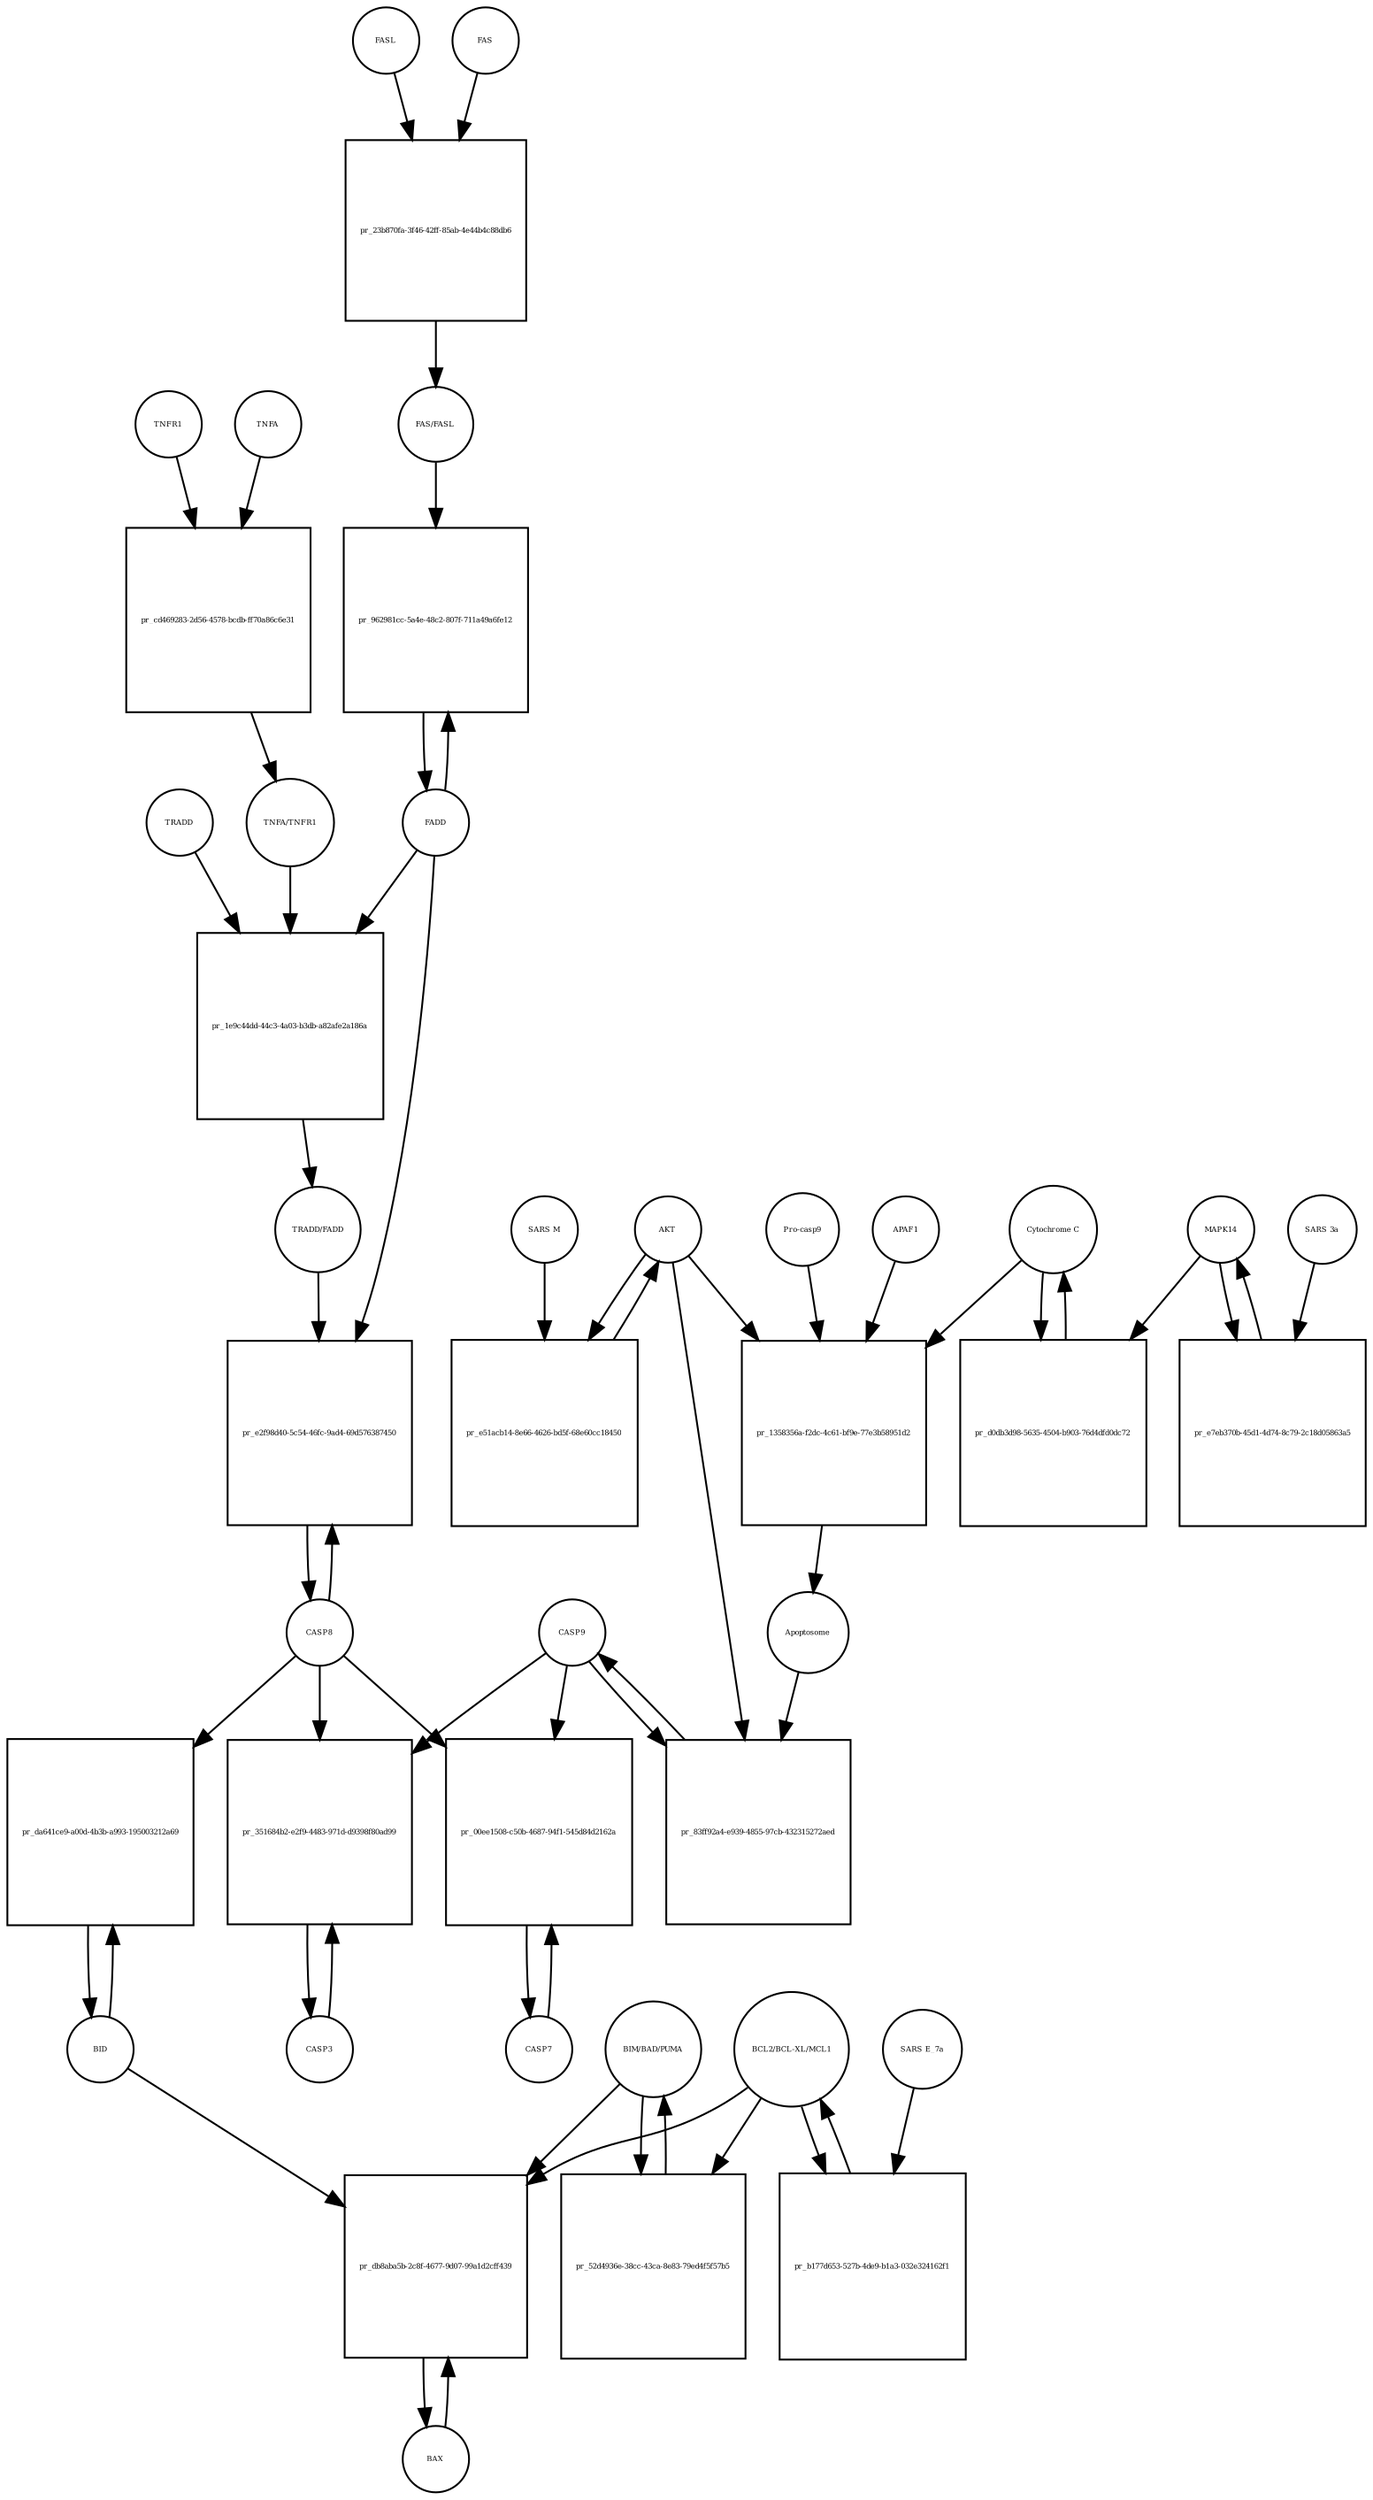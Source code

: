 strict digraph  {
FASL [annotation="", bipartite=0, cls=macromolecule, fontsize=4, label=FASL, shape=circle];
"pr_23b870fa-3f46-42ff-85ab-4e44b4c88db6" [annotation="", bipartite=1, cls=process, fontsize=4, label="pr_23b870fa-3f46-42ff-85ab-4e44b4c88db6", shape=square];
FAS [annotation="", bipartite=0, cls=macromolecule, fontsize=4, label=FAS, shape=circle];
"FAS/FASL" [annotation="", bipartite=0, cls=complex, fontsize=4, label="FAS/FASL", shape=circle];
TNFA [annotation="", bipartite=0, cls=macromolecule, fontsize=4, label=TNFA, shape=circle];
"pr_cd469283-2d56-4578-bcdb-ff70a86c6e31" [annotation="", bipartite=1, cls=process, fontsize=4, label="pr_cd469283-2d56-4578-bcdb-ff70a86c6e31", shape=square];
TNFR1 [annotation="", bipartite=0, cls=macromolecule, fontsize=4, label=TNFR1, shape=circle];
"TNFA/TNFR1" [annotation="", bipartite=0, cls=complex, fontsize=4, label="TNFA/TNFR1", shape=circle];
FADD [annotation="", bipartite=0, cls=macromolecule, fontsize=4, label=FADD, shape=circle];
"pr_962981cc-5a4e-48c2-807f-711a49a6fe12" [annotation="", bipartite=1, cls=process, fontsize=4, label="pr_962981cc-5a4e-48c2-807f-711a49a6fe12", shape=square];
CASP8 [annotation="", bipartite=0, cls=macromolecule, fontsize=4, label=CASP8, shape=circle];
"pr_e2f98d40-5c54-46fc-9ad4-69d576387450" [annotation="", bipartite=1, cls=process, fontsize=4, label="pr_e2f98d40-5c54-46fc-9ad4-69d576387450", shape=square];
"TRADD/FADD" [annotation="", bipartite=0, cls=complex, fontsize=4, label="TRADD/FADD", shape=circle];
CASP3 [annotation="", bipartite=0, cls=macromolecule, fontsize=4, label=CASP3, shape=circle];
"pr_351684b2-e2f9-4483-971d-d9398f80ad99" [annotation="", bipartite=1, cls=process, fontsize=4, label="pr_351684b2-e2f9-4483-971d-d9398f80ad99", shape=square];
CASP9 [annotation="", bipartite=0, cls=macromolecule, fontsize=4, label=CASP9, shape=circle];
"pr_83ff92a4-e939-4855-97cb-432315272aed" [annotation="", bipartite=1, cls=process, fontsize=4, label="pr_83ff92a4-e939-4855-97cb-432315272aed", shape=square];
Apoptosome [annotation="", bipartite=0, cls=complex, fontsize=4, label=Apoptosome, shape=circle];
AKT [annotation="", bipartite=0, cls=macromolecule, fontsize=4, label=AKT, shape=circle];
BID [annotation="", bipartite=0, cls=macromolecule, fontsize=4, label=BID, shape=circle];
"pr_da641ce9-a00d-4b3b-a993-195003212a69" [annotation="", bipartite=1, cls=process, fontsize=4, label="pr_da641ce9-a00d-4b3b-a993-195003212a69", shape=square];
BAX [annotation="", bipartite=0, cls=macromolecule, fontsize=4, label=BAX, shape=circle];
"pr_db8aba5b-2c8f-4677-9d07-99a1d2cff439" [annotation="", bipartite=1, cls=process, fontsize=4, label="pr_db8aba5b-2c8f-4677-9d07-99a1d2cff439", shape=square];
"BIM/BAD/PUMA" [annotation="", bipartite=0, cls=complex, fontsize=4, label="BIM/BAD/PUMA", shape=circle];
"BCL2/BCL-XL/MCL1" [annotation="", bipartite=0, cls=complex, fontsize=4, label="BCL2/BCL-XL/MCL1", shape=circle];
"Cytochrome C" [annotation="", bipartite=0, cls=macromolecule, fontsize=4, label="Cytochrome C", shape=circle];
"pr_d0db3d98-5635-4504-b903-76d4dfd0dc72" [annotation="", bipartite=1, cls=process, fontsize=4, label="pr_d0db3d98-5635-4504-b903-76d4dfd0dc72", shape=square];
MAPK14 [annotation="", bipartite=0, cls=macromolecule, fontsize=4, label=MAPK14, shape=circle];
APAF1 [annotation="", bipartite=0, cls=macromolecule, fontsize=4, label=APAF1, shape=circle];
"pr_1358356a-f2dc-4c61-bf9e-77e3b58951d2" [annotation="", bipartite=1, cls=process, fontsize=4, label="pr_1358356a-f2dc-4c61-bf9e-77e3b58951d2", shape=square];
"Pro-casp9" [annotation="", bipartite=0, cls=macromolecule, fontsize=4, label="Pro-casp9", shape=circle];
CASP7 [annotation="", bipartite=0, cls=macromolecule, fontsize=4, label=CASP7, shape=circle];
"pr_00ee1508-c50b-4687-94f1-545d84d2162a" [annotation="", bipartite=1, cls=process, fontsize=4, label="pr_00ee1508-c50b-4687-94f1-545d84d2162a", shape=square];
"pr_e51acb14-8e66-4626-bd5f-68e60cc18450" [annotation="", bipartite=1, cls=process, fontsize=4, label="pr_e51acb14-8e66-4626-bd5f-68e60cc18450", shape=square];
"SARS M" [annotation="", bipartite=0, cls=macromolecule, fontsize=4, label="SARS M", shape=circle];
"pr_1e9c44dd-44c3-4a03-b3db-a82afe2a186a" [annotation="", bipartite=1, cls=process, fontsize=4, label="pr_1e9c44dd-44c3-4a03-b3db-a82afe2a186a", shape=square];
TRADD [annotation="", bipartite=0, cls=macromolecule, fontsize=4, label=TRADD, shape=circle];
"pr_e7eb370b-45d1-4d74-8c79-2c18d05863a5" [annotation="", bipartite=1, cls=process, fontsize=4, label="pr_e7eb370b-45d1-4d74-8c79-2c18d05863a5", shape=square];
"SARS 3a" [annotation="", bipartite=0, cls=macromolecule, fontsize=4, label="SARS 3a", shape=circle];
"pr_52d4936e-38cc-43ca-8e83-79ed4f5f57b5" [annotation="", bipartite=1, cls=process, fontsize=4, label="pr_52d4936e-38cc-43ca-8e83-79ed4f5f57b5", shape=square];
"pr_b177d653-527b-4de9-b1a3-032e324162f1" [annotation="", bipartite=1, cls=process, fontsize=4, label="pr_b177d653-527b-4de9-b1a3-032e324162f1", shape=square];
"SARS E_7a" [annotation="", bipartite=0, cls=macromolecule, fontsize=4, label="SARS E_7a", shape=circle];
FASL -> "pr_23b870fa-3f46-42ff-85ab-4e44b4c88db6"  [annotation="", interaction_type=consumption];
"pr_23b870fa-3f46-42ff-85ab-4e44b4c88db6" -> "FAS/FASL"  [annotation="", interaction_type=production];
FAS -> "pr_23b870fa-3f46-42ff-85ab-4e44b4c88db6"  [annotation="", interaction_type=consumption];
"FAS/FASL" -> "pr_962981cc-5a4e-48c2-807f-711a49a6fe12"  [annotation="urn_miriam_kegg.pathway_hsa04210", interaction_type=catalysis];
TNFA -> "pr_cd469283-2d56-4578-bcdb-ff70a86c6e31"  [annotation="", interaction_type=consumption];
"pr_cd469283-2d56-4578-bcdb-ff70a86c6e31" -> "TNFA/TNFR1"  [annotation="", interaction_type=production];
TNFR1 -> "pr_cd469283-2d56-4578-bcdb-ff70a86c6e31"  [annotation="", interaction_type=consumption];
"TNFA/TNFR1" -> "pr_1e9c44dd-44c3-4a03-b3db-a82afe2a186a"  [annotation="urn_miriam_kegg.pathway_hsa04210", interaction_type=catalysis];
FADD -> "pr_962981cc-5a4e-48c2-807f-711a49a6fe12"  [annotation="", interaction_type=consumption];
FADD -> "pr_e2f98d40-5c54-46fc-9ad4-69d576387450"  [annotation="urn_miriam_kegg.pathway_hsa04210", interaction_type=catalysis];
FADD -> "pr_1e9c44dd-44c3-4a03-b3db-a82afe2a186a"  [annotation="", interaction_type=consumption];
"pr_962981cc-5a4e-48c2-807f-711a49a6fe12" -> FADD  [annotation="", interaction_type=production];
CASP8 -> "pr_e2f98d40-5c54-46fc-9ad4-69d576387450"  [annotation="", interaction_type=consumption];
CASP8 -> "pr_351684b2-e2f9-4483-971d-d9398f80ad99"  [annotation="urn_miriam_kegg.pathway_hsa04210", interaction_type=catalysis];
CASP8 -> "pr_da641ce9-a00d-4b3b-a993-195003212a69"  [annotation="urn_miriam_kegg.pathway_hsa04210", interaction_type=catalysis];
CASP8 -> "pr_00ee1508-c50b-4687-94f1-545d84d2162a"  [annotation="urn_miriam_kegg.pathway_hsa04210", interaction_type=catalysis];
"pr_e2f98d40-5c54-46fc-9ad4-69d576387450" -> CASP8  [annotation="", interaction_type=production];
"TRADD/FADD" -> "pr_e2f98d40-5c54-46fc-9ad4-69d576387450"  [annotation="urn_miriam_kegg.pathway_hsa04210", interaction_type=catalysis];
CASP3 -> "pr_351684b2-e2f9-4483-971d-d9398f80ad99"  [annotation="", interaction_type=consumption];
"pr_351684b2-e2f9-4483-971d-d9398f80ad99" -> CASP3  [annotation="", interaction_type=production];
CASP9 -> "pr_351684b2-e2f9-4483-971d-d9398f80ad99"  [annotation="urn_miriam_kegg.pathway_hsa04210", interaction_type=catalysis];
CASP9 -> "pr_83ff92a4-e939-4855-97cb-432315272aed"  [annotation="", interaction_type=consumption];
CASP9 -> "pr_00ee1508-c50b-4687-94f1-545d84d2162a"  [annotation="urn_miriam_kegg.pathway_hsa04210", interaction_type=catalysis];
"pr_83ff92a4-e939-4855-97cb-432315272aed" -> CASP9  [annotation="", interaction_type=production];
Apoptosome -> "pr_83ff92a4-e939-4855-97cb-432315272aed"  [annotation="urn_miriam_kegg.pathway_hsa04210", interaction_type=catalysis];
AKT -> "pr_83ff92a4-e939-4855-97cb-432315272aed"  [annotation="urn_miriam_kegg.pathway_hsa04210", interaction_type=inhibition];
AKT -> "pr_1358356a-f2dc-4c61-bf9e-77e3b58951d2"  [annotation="urn_miriam_kegg.pathway_hsa04210", interaction_type=inhibition];
AKT -> "pr_e51acb14-8e66-4626-bd5f-68e60cc18450"  [annotation="", interaction_type=consumption];
BID -> "pr_da641ce9-a00d-4b3b-a993-195003212a69"  [annotation="", interaction_type=consumption];
BID -> "pr_db8aba5b-2c8f-4677-9d07-99a1d2cff439"  [annotation=urn_miriam_pubmed_31226023, interaction_type=catalysis];
"pr_da641ce9-a00d-4b3b-a993-195003212a69" -> BID  [annotation="", interaction_type=production];
BAX -> "pr_db8aba5b-2c8f-4677-9d07-99a1d2cff439"  [annotation="", interaction_type=consumption];
"pr_db8aba5b-2c8f-4677-9d07-99a1d2cff439" -> BAX  [annotation="", interaction_type=production];
"BIM/BAD/PUMA" -> "pr_db8aba5b-2c8f-4677-9d07-99a1d2cff439"  [annotation=urn_miriam_pubmed_31226023, interaction_type=catalysis];
"BIM/BAD/PUMA" -> "pr_52d4936e-38cc-43ca-8e83-79ed4f5f57b5"  [annotation="", interaction_type=consumption];
"BCL2/BCL-XL/MCL1" -> "pr_db8aba5b-2c8f-4677-9d07-99a1d2cff439"  [annotation=urn_miriam_pubmed_31226023, interaction_type=inhibition];
"BCL2/BCL-XL/MCL1" -> "pr_52d4936e-38cc-43ca-8e83-79ed4f5f57b5"  [annotation="", interaction_type=inhibition];
"BCL2/BCL-XL/MCL1" -> "pr_b177d653-527b-4de9-b1a3-032e324162f1"  [annotation="", interaction_type=consumption];
"Cytochrome C" -> "pr_d0db3d98-5635-4504-b903-76d4dfd0dc72"  [annotation="", interaction_type=consumption];
"Cytochrome C" -> "pr_1358356a-f2dc-4c61-bf9e-77e3b58951d2"  [annotation="", interaction_type=consumption];
"pr_d0db3d98-5635-4504-b903-76d4dfd0dc72" -> "Cytochrome C"  [annotation="", interaction_type=production];
MAPK14 -> "pr_d0db3d98-5635-4504-b903-76d4dfd0dc72"  [annotation="urn_miriam_kegg.pathway_hsa04210|urn_miriam_pubmed_31226023", interaction_type=catalysis];
MAPK14 -> "pr_e7eb370b-45d1-4d74-8c79-2c18d05863a5"  [annotation="", interaction_type=consumption];
APAF1 -> "pr_1358356a-f2dc-4c61-bf9e-77e3b58951d2"  [annotation="", interaction_type=consumption];
"pr_1358356a-f2dc-4c61-bf9e-77e3b58951d2" -> Apoptosome  [annotation="", interaction_type=production];
"Pro-casp9" -> "pr_1358356a-f2dc-4c61-bf9e-77e3b58951d2"  [annotation="", interaction_type=consumption];
CASP7 -> "pr_00ee1508-c50b-4687-94f1-545d84d2162a"  [annotation="", interaction_type=consumption];
"pr_00ee1508-c50b-4687-94f1-545d84d2162a" -> CASP7  [annotation="", interaction_type=production];
"pr_e51acb14-8e66-4626-bd5f-68e60cc18450" -> AKT  [annotation="", interaction_type=production];
"SARS M" -> "pr_e51acb14-8e66-4626-bd5f-68e60cc18450"  [annotation=urn_miriam_pubmed_31226023, interaction_type=inhibition];
"pr_1e9c44dd-44c3-4a03-b3db-a82afe2a186a" -> "TRADD/FADD"  [annotation="", interaction_type=production];
TRADD -> "pr_1e9c44dd-44c3-4a03-b3db-a82afe2a186a"  [annotation="", interaction_type=consumption];
"pr_e7eb370b-45d1-4d74-8c79-2c18d05863a5" -> MAPK14  [annotation="", interaction_type=production];
"SARS 3a" -> "pr_e7eb370b-45d1-4d74-8c79-2c18d05863a5"  [annotation=urn_miriam_pubmed_31226023, interaction_type=catalysis];
"pr_52d4936e-38cc-43ca-8e83-79ed4f5f57b5" -> "BIM/BAD/PUMA"  [annotation="", interaction_type=production];
"pr_b177d653-527b-4de9-b1a3-032e324162f1" -> "BCL2/BCL-XL/MCL1"  [annotation="", interaction_type=production];
"SARS E_7a" -> "pr_b177d653-527b-4de9-b1a3-032e324162f1"  [annotation="", interaction_type=inhibition];
}

